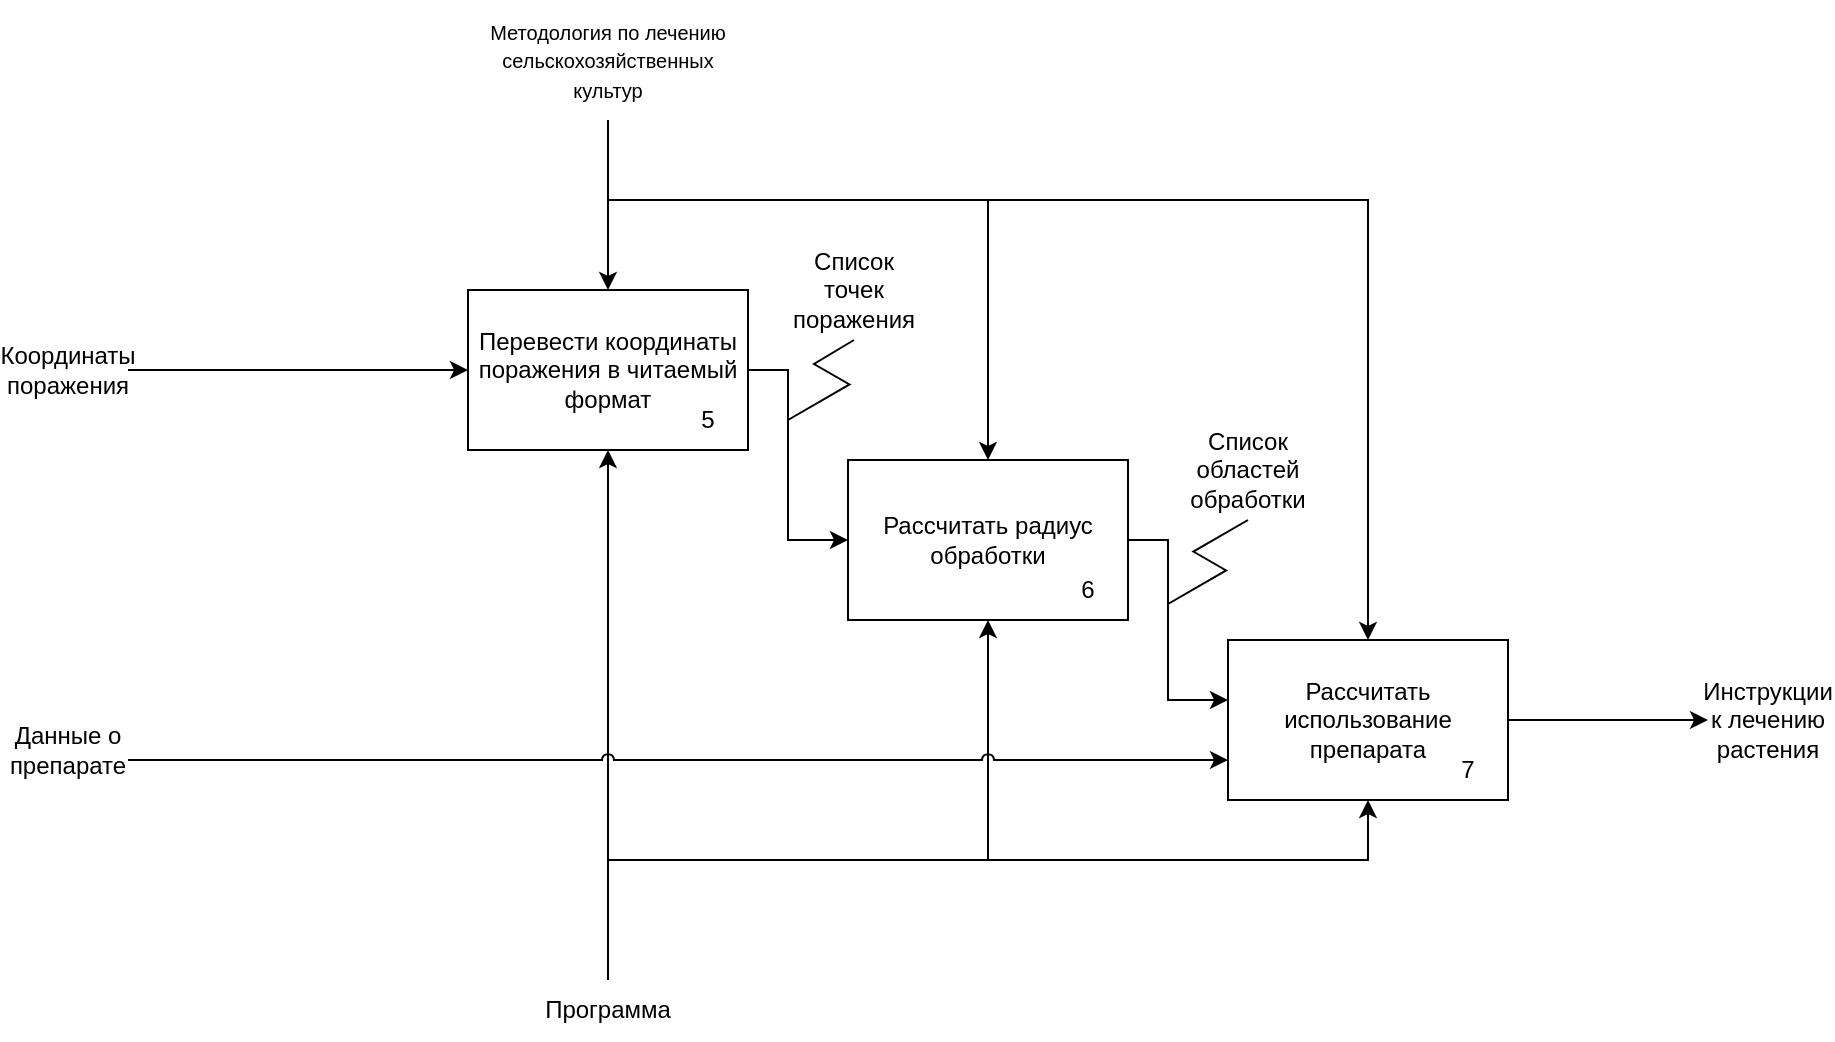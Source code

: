 <mxfile version="25.0.2">
  <diagram name="Страница — 1" id="4wIUgCA_QT_dUVLGf23p">
    <mxGraphModel dx="682" dy="465" grid="1" gridSize="10" guides="1" tooltips="1" connect="1" arrows="1" fold="1" page="1" pageScale="1" pageWidth="827" pageHeight="1169" math="0" shadow="0">
      <root>
        <mxCell id="0" />
        <mxCell id="1" parent="0" />
        <mxCell id="1DnQPQAhIGeWm2nKyo7e-11" style="edgeStyle=orthogonalEdgeStyle;rounded=0;orthogonalLoop=1;jettySize=auto;html=1;" parent="1" source="1DnQPQAhIGeWm2nKyo7e-12" target="1DnQPQAhIGeWm2nKyo7e-25" edge="1">
          <mxGeometry relative="1" as="geometry">
            <Array as="points">
              <mxPoint x="410" y="445" />
              <mxPoint x="410" y="530" />
            </Array>
            <mxPoint x="850" y="650" as="targetPoint" />
          </mxGeometry>
        </mxCell>
        <mxCell id="1DnQPQAhIGeWm2nKyo7e-12" value="Перевести координаты поражения в читаемый формат" style="rounded=0;whiteSpace=wrap;html=1;" parent="1" vertex="1">
          <mxGeometry x="250" y="405" width="140" height="80" as="geometry" />
        </mxCell>
        <mxCell id="1DnQPQAhIGeWm2nKyo7e-13" value="5" style="text;html=1;align=center;verticalAlign=middle;whiteSpace=wrap;rounded=0;" parent="1" vertex="1">
          <mxGeometry x="340" y="455" width="60" height="30" as="geometry" />
        </mxCell>
        <mxCell id="1DnQPQAhIGeWm2nKyo7e-14" value="Координаты поражения" style="text;html=1;align=center;verticalAlign=middle;whiteSpace=wrap;rounded=0;" parent="1" vertex="1">
          <mxGeometry x="20" y="430" width="60" height="30" as="geometry" />
        </mxCell>
        <mxCell id="1DnQPQAhIGeWm2nKyo7e-15" style="edgeStyle=orthogonalEdgeStyle;rounded=0;orthogonalLoop=1;jettySize=auto;html=1;" parent="1" source="1DnQPQAhIGeWm2nKyo7e-14" target="1DnQPQAhIGeWm2nKyo7e-12" edge="1">
          <mxGeometry relative="1" as="geometry">
            <mxPoint x="220.24" y="630.04" as="targetPoint" />
            <Array as="points">
              <mxPoint x="150" y="445" />
              <mxPoint x="150" y="445" />
            </Array>
          </mxGeometry>
        </mxCell>
        <mxCell id="1DnQPQAhIGeWm2nKyo7e-16" style="edgeStyle=orthogonalEdgeStyle;rounded=0;orthogonalLoop=1;jettySize=auto;html=1;" parent="1" source="1DnQPQAhIGeWm2nKyo7e-17" target="1DnQPQAhIGeWm2nKyo7e-12" edge="1">
          <mxGeometry relative="1" as="geometry">
            <mxPoint x="430" y="420" as="targetPoint" />
          </mxGeometry>
        </mxCell>
        <mxCell id="1DnQPQAhIGeWm2nKyo7e-28" style="edgeStyle=orthogonalEdgeStyle;rounded=0;orthogonalLoop=1;jettySize=auto;html=1;" parent="1" source="1DnQPQAhIGeWm2nKyo7e-17" target="1DnQPQAhIGeWm2nKyo7e-25" edge="1">
          <mxGeometry relative="1" as="geometry">
            <Array as="points">
              <mxPoint x="320" y="360" />
              <mxPoint x="510" y="360" />
            </Array>
          </mxGeometry>
        </mxCell>
        <mxCell id="1DnQPQAhIGeWm2nKyo7e-29" style="edgeStyle=orthogonalEdgeStyle;rounded=0;orthogonalLoop=1;jettySize=auto;html=1;" parent="1" source="1DnQPQAhIGeWm2nKyo7e-17" target="1DnQPQAhIGeWm2nKyo7e-26" edge="1">
          <mxGeometry relative="1" as="geometry">
            <Array as="points">
              <mxPoint x="320" y="360" />
              <mxPoint x="700" y="360" />
            </Array>
          </mxGeometry>
        </mxCell>
        <mxCell id="1DnQPQAhIGeWm2nKyo7e-17" value="&lt;font style=&quot;font-size: 10px;&quot;&gt;Методология по лечению сельскохозяйственных культур&lt;/font&gt;" style="text;html=1;align=center;verticalAlign=middle;whiteSpace=wrap;rounded=0;" parent="1" vertex="1">
          <mxGeometry x="260" y="260" width="120" height="60" as="geometry" />
        </mxCell>
        <mxCell id="1DnQPQAhIGeWm2nKyo7e-18" style="edgeStyle=orthogonalEdgeStyle;rounded=0;orthogonalLoop=1;jettySize=auto;html=1;jumpStyle=arc;" parent="1" source="1DnQPQAhIGeWm2nKyo7e-19" target="1DnQPQAhIGeWm2nKyo7e-12" edge="1">
          <mxGeometry relative="1" as="geometry">
            <mxPoint x="520" y="690" as="targetPoint" />
          </mxGeometry>
        </mxCell>
        <mxCell id="1DnQPQAhIGeWm2nKyo7e-30" style="edgeStyle=orthogonalEdgeStyle;rounded=0;orthogonalLoop=1;jettySize=auto;html=1;jumpStyle=arc;" parent="1" source="1DnQPQAhIGeWm2nKyo7e-19" target="1DnQPQAhIGeWm2nKyo7e-25" edge="1">
          <mxGeometry relative="1" as="geometry">
            <Array as="points">
              <mxPoint x="320" y="690" />
              <mxPoint x="510" y="690" />
            </Array>
          </mxGeometry>
        </mxCell>
        <mxCell id="1DnQPQAhIGeWm2nKyo7e-31" style="edgeStyle=orthogonalEdgeStyle;rounded=0;orthogonalLoop=1;jettySize=auto;html=1;" parent="1" source="1DnQPQAhIGeWm2nKyo7e-19" target="1DnQPQAhIGeWm2nKyo7e-26" edge="1">
          <mxGeometry relative="1" as="geometry">
            <Array as="points">
              <mxPoint x="320" y="690" />
              <mxPoint x="700" y="690" />
            </Array>
          </mxGeometry>
        </mxCell>
        <mxCell id="1DnQPQAhIGeWm2nKyo7e-19" value="Программа" style="text;html=1;align=center;verticalAlign=middle;whiteSpace=wrap;rounded=0;" parent="1" vertex="1">
          <mxGeometry x="290" y="750" width="60" height="30" as="geometry" />
        </mxCell>
        <mxCell id="1DnQPQAhIGeWm2nKyo7e-20" value="Инструкции к лечению растения" style="text;html=1;align=center;verticalAlign=middle;whiteSpace=wrap;rounded=0;" parent="1" vertex="1">
          <mxGeometry x="870" y="595" width="60" height="50" as="geometry" />
        </mxCell>
        <mxCell id="1DnQPQAhIGeWm2nKyo7e-32" style="edgeStyle=orthogonalEdgeStyle;rounded=0;orthogonalLoop=1;jettySize=auto;html=1;jumpStyle=arc;" parent="1" source="1DnQPQAhIGeWm2nKyo7e-23" target="1DnQPQAhIGeWm2nKyo7e-26" edge="1">
          <mxGeometry relative="1" as="geometry">
            <Array as="points">
              <mxPoint x="370" y="640" />
              <mxPoint x="370" y="640" />
            </Array>
          </mxGeometry>
        </mxCell>
        <mxCell id="1DnQPQAhIGeWm2nKyo7e-23" value="Данные о препарате" style="text;html=1;align=center;verticalAlign=middle;whiteSpace=wrap;rounded=0;" parent="1" vertex="1">
          <mxGeometry x="20" y="610" width="60" height="50" as="geometry" />
        </mxCell>
        <mxCell id="1DnQPQAhIGeWm2nKyo7e-27" style="edgeStyle=orthogonalEdgeStyle;rounded=0;orthogonalLoop=1;jettySize=auto;html=1;" parent="1" source="1DnQPQAhIGeWm2nKyo7e-25" target="1DnQPQAhIGeWm2nKyo7e-26" edge="1">
          <mxGeometry relative="1" as="geometry">
            <Array as="points">
              <mxPoint x="600" y="530" />
              <mxPoint x="600" y="610" />
            </Array>
          </mxGeometry>
        </mxCell>
        <mxCell id="1DnQPQAhIGeWm2nKyo7e-25" value="Рассчитать радиус обработки" style="rounded=0;whiteSpace=wrap;html=1;" parent="1" vertex="1">
          <mxGeometry x="440" y="490" width="140" height="80" as="geometry" />
        </mxCell>
        <mxCell id="1DnQPQAhIGeWm2nKyo7e-35" style="edgeStyle=orthogonalEdgeStyle;rounded=0;orthogonalLoop=1;jettySize=auto;html=1;" parent="1" source="1DnQPQAhIGeWm2nKyo7e-26" target="1DnQPQAhIGeWm2nKyo7e-20" edge="1">
          <mxGeometry relative="1" as="geometry">
            <mxPoint x="870" y="680" as="sourcePoint" />
            <mxPoint x="910" y="620" as="targetPoint" />
            <Array as="points" />
          </mxGeometry>
        </mxCell>
        <mxCell id="1DnQPQAhIGeWm2nKyo7e-26" value="Рассчитать использование препарата" style="rounded=0;whiteSpace=wrap;html=1;" parent="1" vertex="1">
          <mxGeometry x="630" y="580" width="140" height="80" as="geometry" />
        </mxCell>
        <mxCell id="1DnQPQAhIGeWm2nKyo7e-33" value="6" style="text;html=1;align=center;verticalAlign=middle;whiteSpace=wrap;rounded=0;" parent="1" vertex="1">
          <mxGeometry x="530" y="540" width="60" height="30" as="geometry" />
        </mxCell>
        <mxCell id="1DnQPQAhIGeWm2nKyo7e-34" value="7" style="text;html=1;align=center;verticalAlign=middle;whiteSpace=wrap;rounded=0;" parent="1" vertex="1">
          <mxGeometry x="720" y="630" width="60" height="30" as="geometry" />
        </mxCell>
        <mxCell id="1DnQPQAhIGeWm2nKyo7e-37" value="Список областей обработки" style="text;html=1;align=center;verticalAlign=middle;whiteSpace=wrap;rounded=0;" parent="1" vertex="1">
          <mxGeometry x="610" y="470" width="60" height="50" as="geometry" />
        </mxCell>
        <mxCell id="1DnQPQAhIGeWm2nKyo7e-39" value="Список точек поражения" style="text;html=1;align=center;verticalAlign=middle;whiteSpace=wrap;rounded=0;" parent="1" vertex="1">
          <mxGeometry x="413" y="380" width="60" height="50" as="geometry" />
        </mxCell>
        <mxCell id="BjdgiRnFjfbN7KzG9Vhw-1" value="" style="edgeStyle=isometricEdgeStyle;endArrow=none;html=1;rounded=0;entryX=0.5;entryY=1;entryDx=0;entryDy=0;" edge="1" parent="1" target="1DnQPQAhIGeWm2nKyo7e-39">
          <mxGeometry width="50" height="100" relative="1" as="geometry">
            <mxPoint x="410" y="470" as="sourcePoint" />
            <mxPoint x="433" y="430" as="targetPoint" />
            <Array as="points">
              <mxPoint x="423" y="442" />
            </Array>
          </mxGeometry>
        </mxCell>
        <mxCell id="BjdgiRnFjfbN7KzG9Vhw-2" value="" style="edgeStyle=isometricEdgeStyle;endArrow=none;html=1;rounded=0;entryX=0.5;entryY=1;entryDx=0;entryDy=0;" edge="1" parent="1" target="1DnQPQAhIGeWm2nKyo7e-37">
          <mxGeometry width="50" height="100" relative="1" as="geometry">
            <mxPoint x="600" y="562" as="sourcePoint" />
            <mxPoint x="620" y="530" as="targetPoint" />
            <Array as="points">
              <mxPoint x="620" y="540" />
            </Array>
          </mxGeometry>
        </mxCell>
      </root>
    </mxGraphModel>
  </diagram>
</mxfile>

